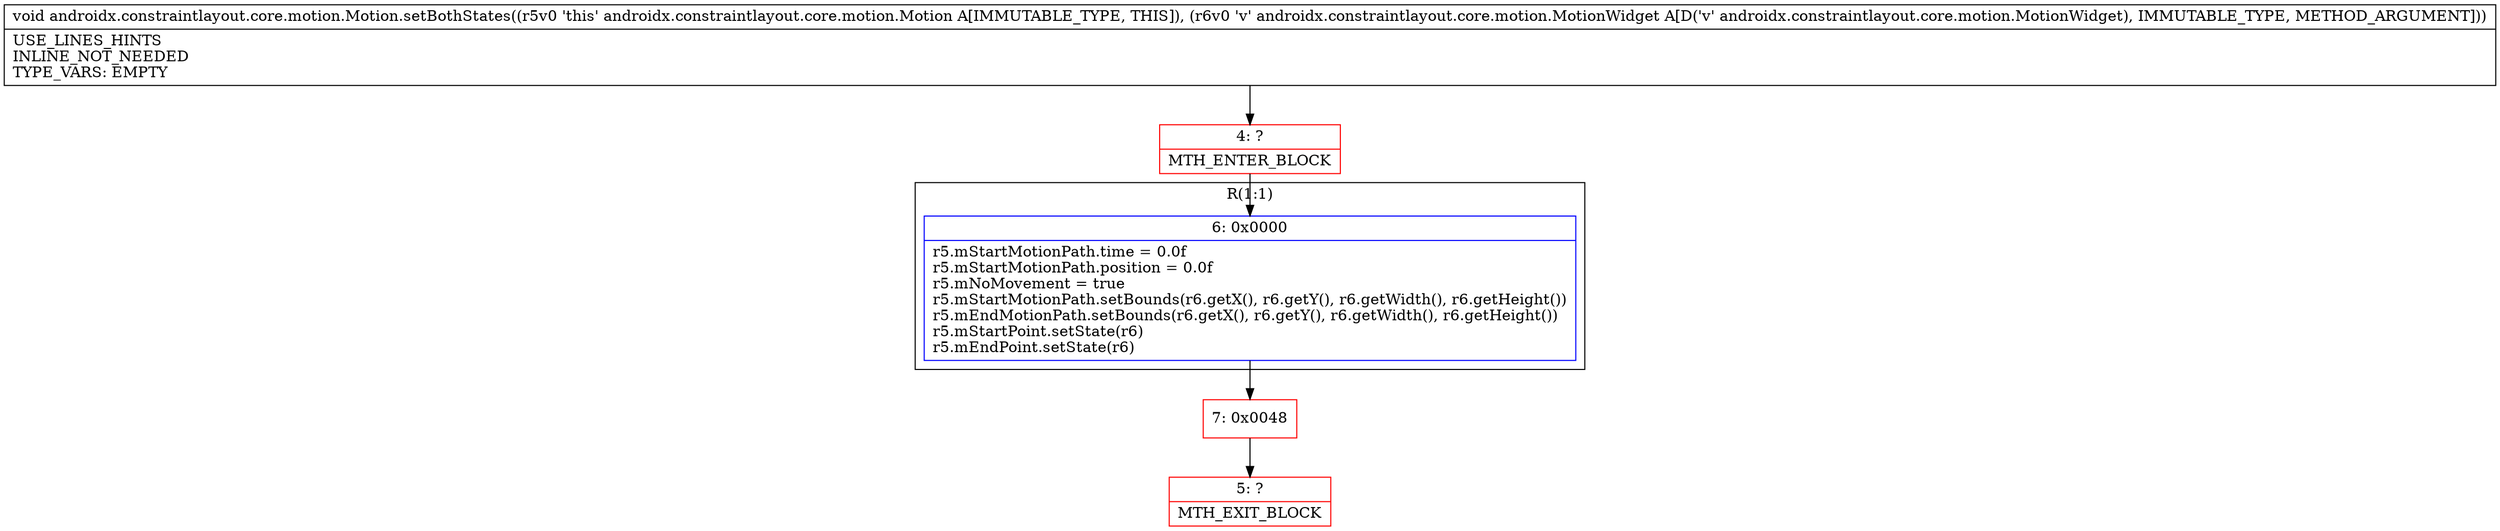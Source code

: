 digraph "CFG forandroidx.constraintlayout.core.motion.Motion.setBothStates(Landroidx\/constraintlayout\/core\/motion\/MotionWidget;)V" {
subgraph cluster_Region_1968425995 {
label = "R(1:1)";
node [shape=record,color=blue];
Node_6 [shape=record,label="{6\:\ 0x0000|r5.mStartMotionPath.time = 0.0f\lr5.mStartMotionPath.position = 0.0f\lr5.mNoMovement = true\lr5.mStartMotionPath.setBounds(r6.getX(), r6.getY(), r6.getWidth(), r6.getHeight())\lr5.mEndMotionPath.setBounds(r6.getX(), r6.getY(), r6.getWidth(), r6.getHeight())\lr5.mStartPoint.setState(r6)\lr5.mEndPoint.setState(r6)\l}"];
}
Node_4 [shape=record,color=red,label="{4\:\ ?|MTH_ENTER_BLOCK\l}"];
Node_7 [shape=record,color=red,label="{7\:\ 0x0048}"];
Node_5 [shape=record,color=red,label="{5\:\ ?|MTH_EXIT_BLOCK\l}"];
MethodNode[shape=record,label="{void androidx.constraintlayout.core.motion.Motion.setBothStates((r5v0 'this' androidx.constraintlayout.core.motion.Motion A[IMMUTABLE_TYPE, THIS]), (r6v0 'v' androidx.constraintlayout.core.motion.MotionWidget A[D('v' androidx.constraintlayout.core.motion.MotionWidget), IMMUTABLE_TYPE, METHOD_ARGUMENT]))  | USE_LINES_HINTS\lINLINE_NOT_NEEDED\lTYPE_VARS: EMPTY\l}"];
MethodNode -> Node_4;Node_6 -> Node_7;
Node_4 -> Node_6;
Node_7 -> Node_5;
}

